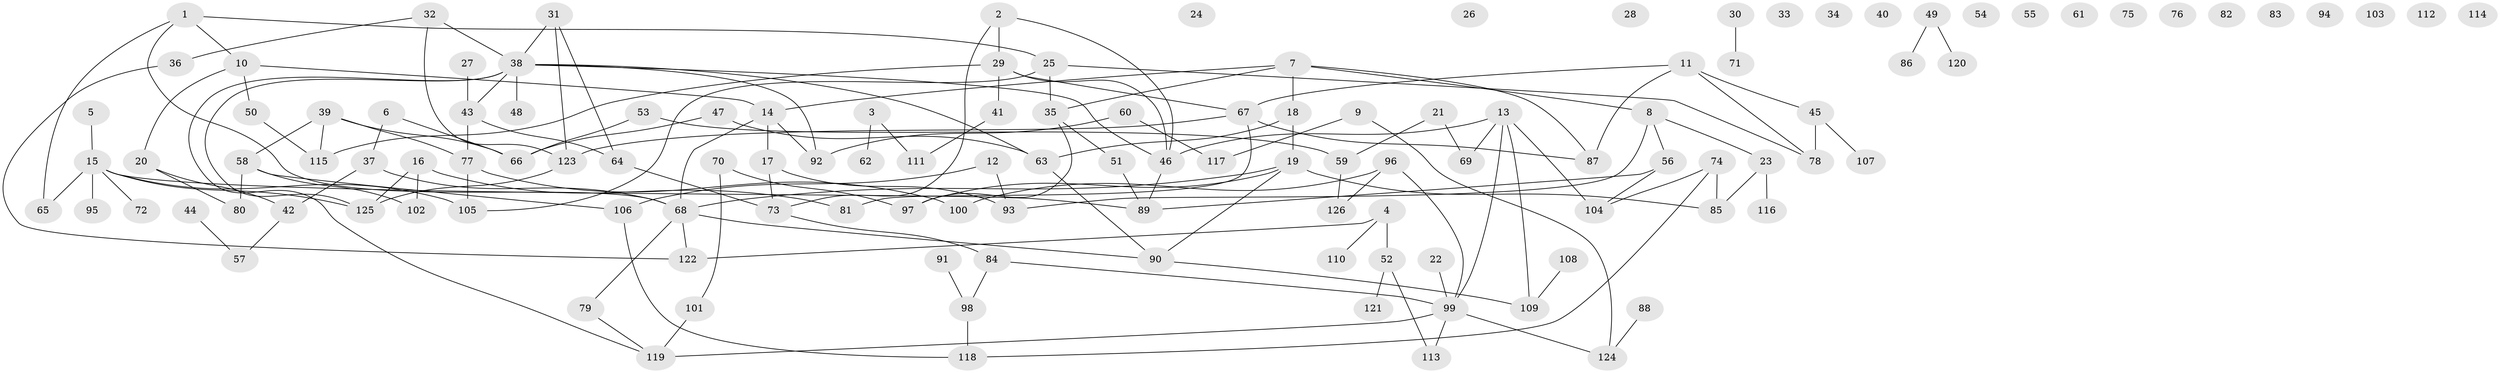 // Generated by graph-tools (version 1.1) at 2025/33/03/09/25 02:33:52]
// undirected, 126 vertices, 156 edges
graph export_dot {
graph [start="1"]
  node [color=gray90,style=filled];
  1;
  2;
  3;
  4;
  5;
  6;
  7;
  8;
  9;
  10;
  11;
  12;
  13;
  14;
  15;
  16;
  17;
  18;
  19;
  20;
  21;
  22;
  23;
  24;
  25;
  26;
  27;
  28;
  29;
  30;
  31;
  32;
  33;
  34;
  35;
  36;
  37;
  38;
  39;
  40;
  41;
  42;
  43;
  44;
  45;
  46;
  47;
  48;
  49;
  50;
  51;
  52;
  53;
  54;
  55;
  56;
  57;
  58;
  59;
  60;
  61;
  62;
  63;
  64;
  65;
  66;
  67;
  68;
  69;
  70;
  71;
  72;
  73;
  74;
  75;
  76;
  77;
  78;
  79;
  80;
  81;
  82;
  83;
  84;
  85;
  86;
  87;
  88;
  89;
  90;
  91;
  92;
  93;
  94;
  95;
  96;
  97;
  98;
  99;
  100;
  101;
  102;
  103;
  104;
  105;
  106;
  107;
  108;
  109;
  110;
  111;
  112;
  113;
  114;
  115;
  116;
  117;
  118;
  119;
  120;
  121;
  122;
  123;
  124;
  125;
  126;
  1 -- 10;
  1 -- 25;
  1 -- 65;
  1 -- 68;
  2 -- 29;
  2 -- 46;
  2 -- 73;
  3 -- 62;
  3 -- 111;
  4 -- 52;
  4 -- 110;
  4 -- 122;
  5 -- 15;
  6 -- 37;
  6 -- 66;
  7 -- 8;
  7 -- 14;
  7 -- 18;
  7 -- 35;
  7 -- 87;
  8 -- 23;
  8 -- 56;
  8 -- 93;
  9 -- 117;
  9 -- 124;
  10 -- 14;
  10 -- 20;
  10 -- 50;
  11 -- 45;
  11 -- 67;
  11 -- 78;
  11 -- 87;
  12 -- 93;
  12 -- 106;
  13 -- 46;
  13 -- 69;
  13 -- 99;
  13 -- 104;
  13 -- 109;
  14 -- 17;
  14 -- 68;
  14 -- 92;
  15 -- 65;
  15 -- 72;
  15 -- 89;
  15 -- 95;
  15 -- 105;
  15 -- 125;
  16 -- 81;
  16 -- 102;
  16 -- 125;
  17 -- 73;
  17 -- 93;
  18 -- 19;
  18 -- 63;
  19 -- 68;
  19 -- 85;
  19 -- 90;
  19 -- 97;
  20 -- 42;
  20 -- 80;
  21 -- 59;
  21 -- 69;
  22 -- 99;
  23 -- 85;
  23 -- 116;
  25 -- 35;
  25 -- 78;
  25 -- 105;
  27 -- 43;
  29 -- 41;
  29 -- 46;
  29 -- 67;
  29 -- 115;
  30 -- 71;
  31 -- 38;
  31 -- 64;
  31 -- 123;
  32 -- 36;
  32 -- 38;
  32 -- 123;
  35 -- 51;
  35 -- 97;
  36 -- 122;
  37 -- 42;
  37 -- 68;
  38 -- 43;
  38 -- 46;
  38 -- 48;
  38 -- 63;
  38 -- 92;
  38 -- 119;
  38 -- 125;
  39 -- 58;
  39 -- 66;
  39 -- 77;
  39 -- 115;
  41 -- 111;
  42 -- 57;
  43 -- 64;
  43 -- 77;
  44 -- 57;
  45 -- 78;
  45 -- 107;
  46 -- 89;
  47 -- 63;
  47 -- 66;
  49 -- 86;
  49 -- 120;
  50 -- 115;
  51 -- 89;
  52 -- 113;
  52 -- 121;
  53 -- 59;
  53 -- 66;
  56 -- 89;
  56 -- 104;
  58 -- 80;
  58 -- 102;
  58 -- 106;
  59 -- 126;
  60 -- 92;
  60 -- 117;
  63 -- 90;
  64 -- 73;
  67 -- 81;
  67 -- 87;
  67 -- 123;
  68 -- 79;
  68 -- 90;
  68 -- 122;
  70 -- 97;
  70 -- 101;
  73 -- 84;
  74 -- 85;
  74 -- 104;
  74 -- 118;
  77 -- 100;
  77 -- 105;
  79 -- 119;
  84 -- 98;
  84 -- 99;
  88 -- 124;
  90 -- 109;
  91 -- 98;
  96 -- 99;
  96 -- 100;
  96 -- 126;
  98 -- 118;
  99 -- 113;
  99 -- 119;
  99 -- 124;
  101 -- 119;
  106 -- 118;
  108 -- 109;
  123 -- 125;
}
